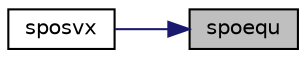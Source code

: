 digraph "spoequ"
{
 // LATEX_PDF_SIZE
  edge [fontname="Helvetica",fontsize="10",labelfontname="Helvetica",labelfontsize="10"];
  node [fontname="Helvetica",fontsize="10",shape=record];
  rankdir="RL";
  Node1 [label="spoequ",height=0.2,width=0.4,color="black", fillcolor="grey75", style="filled", fontcolor="black",tooltip="SPOEQU"];
  Node1 -> Node2 [dir="back",color="midnightblue",fontsize="10",style="solid",fontname="Helvetica"];
  Node2 [label="sposvx",height=0.2,width=0.4,color="black", fillcolor="white", style="filled",URL="$sposvx_8f.html#a4c54383b53b5b6890439e6b6e874fb06",tooltip="SPOSVX computes the solution to system of linear equations A * X = B for PO matrices"];
}
